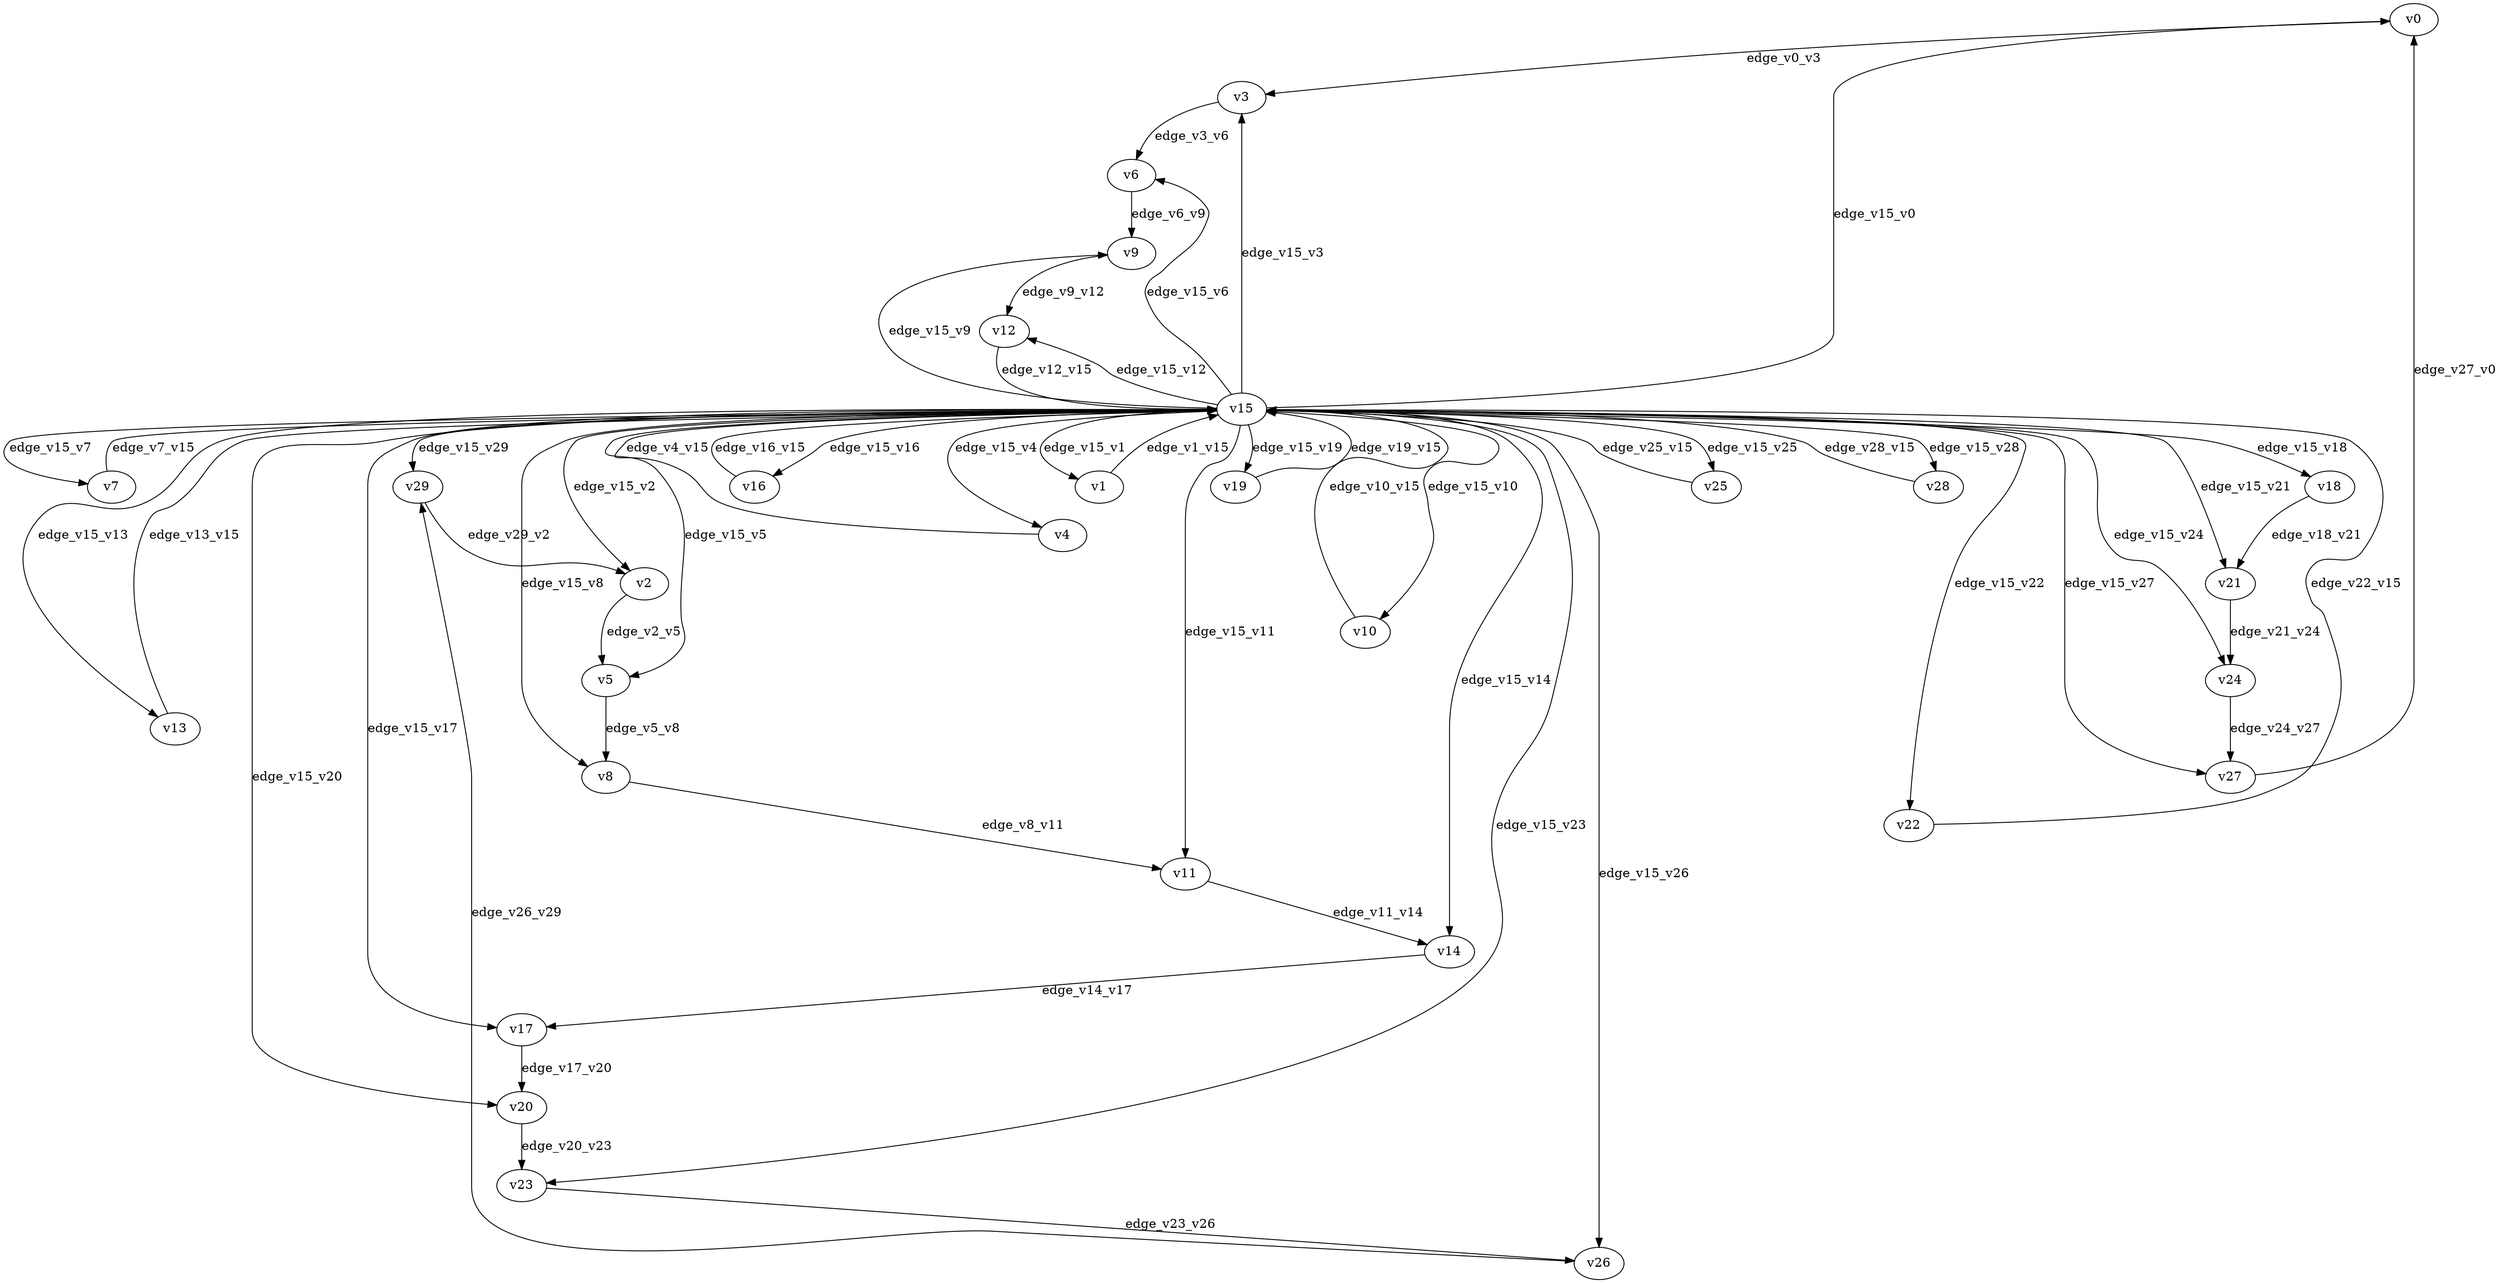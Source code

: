 digraph test041 {
    // Discounted game test case
    // Vertex properties: name [player=X]
    // Edge properties: [weight=Y, discount=Z]

    v0 [name="v0", player=0];
    v1 [name="v1", player=1];
    v2 [name="v2", player=0];
    v3 [name="v3", player=1];
    v4 [name="v4", player=0];
    v5 [name="v5", player=1];
    v6 [name="v6", player=0];
    v7 [name="v7", player=1];
    v8 [name="v8", player=0];
    v9 [name="v9", player=1];
    v10 [name="v10", player=0];
    v11 [name="v11", player=1];
    v12 [name="v12", player=0];
    v13 [name="v13", player=1];
    v14 [name="v14", player=0];
    v15 [name="v15", player=0];
    v16 [name="v16", player=0];
    v17 [name="v17", player=1];
    v18 [name="v18", player=0];
    v19 [name="v19", player=1];
    v20 [name="v20", player=0];
    v21 [name="v21", player=1];
    v22 [name="v22", player=0];
    v23 [name="v23", player=1];
    v24 [name="v24", player=0];
    v25 [name="v25", player=1];
    v26 [name="v26", player=0];
    v27 [name="v27", player=1];
    v28 [name="v28", player=0];
    v29 [name="v29", player=1];

    v15 -> v0 [label="edge_v15_v0", weight=1.04, discount=0.318];
    v15 -> v1 [label="edge_v15_v1", weight=4.99, discount=0.318];
    v1 -> v15 [label="edge_v1_v15", weight=4.62, discount=0.318];
    v15 -> v2 [label="edge_v15_v2", weight=8.67, discount=0.318];
    v15 -> v3 [label="edge_v15_v3", weight=3.92, discount=0.318];
    v15 -> v4 [label="edge_v15_v4", weight=-2.80, discount=0.318];
    v4 -> v15 [label="edge_v4_v15", weight=-3.72, discount=0.318];
    v15 -> v5 [label="edge_v15_v5", weight=1.89, discount=0.318];
    v15 -> v6 [label="edge_v15_v6", weight=-0.49, discount=0.318];
    v15 -> v7 [label="edge_v15_v7", weight=0.40, discount=0.318];
    v7 -> v15 [label="edge_v7_v15", weight=1.11, discount=0.318];
    v15 -> v8 [label="edge_v15_v8", weight=8.25, discount=0.318];
    v15 -> v9 [label="edge_v15_v9", weight=-4.44, discount=0.318];
    v15 -> v10 [label="edge_v15_v10", weight=-0.82, discount=0.318];
    v10 -> v15 [label="edge_v10_v15", weight=0.10, discount=0.318];
    v15 -> v11 [label="edge_v15_v11", weight=7.87, discount=0.318];
    v15 -> v12 [label="edge_v15_v12", weight=-3.74, discount=0.318];
    v15 -> v13 [label="edge_v15_v13", weight=-4.69, discount=0.318];
    v13 -> v15 [label="edge_v13_v15", weight=-5.20, discount=0.318];
    v15 -> v14 [label="edge_v15_v14", weight=9.76, discount=0.318];
    v15 -> v16 [label="edge_v15_v16", weight=5.90, discount=0.318];
    v16 -> v15 [label="edge_v16_v15", weight=7.15, discount=0.318];
    v15 -> v17 [label="edge_v15_v17", weight=5.86, discount=0.318];
    v15 -> v18 [label="edge_v15_v18", weight=-0.34, discount=0.318];
    v15 -> v19 [label="edge_v15_v19", weight=7.47, discount=0.318];
    v19 -> v15 [label="edge_v19_v15", weight=6.55, discount=0.318];
    v15 -> v20 [label="edge_v15_v20", weight=6.88, discount=0.318];
    v15 -> v21 [label="edge_v15_v21", weight=5.58, discount=0.318];
    v15 -> v22 [label="edge_v15_v22", weight=-4.89, discount=0.318];
    v22 -> v15 [label="edge_v22_v15", weight=-5.67, discount=0.318];
    v15 -> v23 [label="edge_v15_v23", weight=-3.51, discount=0.318];
    v15 -> v24 [label="edge_v15_v24", weight=-1.65, discount=0.318];
    v15 -> v25 [label="edge_v15_v25", weight=7.34, discount=0.318];
    v25 -> v15 [label="edge_v25_v15", weight=4.93, discount=0.318];
    v15 -> v26 [label="edge_v15_v26", weight=9.83, discount=0.318];
    v15 -> v27 [label="edge_v15_v27", weight=5.92, discount=0.318];
    v15 -> v28 [label="edge_v15_v28", weight=4.66, discount=0.318];
    v28 -> v15 [label="edge_v28_v15", weight=3.06, discount=0.318];
    v15 -> v29 [label="edge_v15_v29", weight=9.11, discount=0.318];
    v0 -> v3 [label="edge_v0_v3", weight=-0.64, discount=0.318];
    v2 -> v5 [label="edge_v2_v5", weight=4.09, discount=0.318];
    v3 -> v6 [label="edge_v3_v6", weight=1.51, discount=0.318];
    v5 -> v8 [label="edge_v5_v8", weight=5.62, discount=0.318];
    v6 -> v9 [label="edge_v6_v9", weight=5.25, discount=0.318];
    v8 -> v11 [label="edge_v8_v11", weight=5.08, discount=0.318];
    v9 -> v12 [label="edge_v9_v12", weight=-0.48, discount=0.318];
    v11 -> v14 [label="edge_v11_v14", weight=-1.12, discount=0.318];
    v12 -> v15 [label="edge_v12_v15", weight=2.77, discount=0.318];
    v14 -> v17 [label="edge_v14_v17", weight=0.54, discount=0.318];
    v17 -> v20 [label="edge_v17_v20", weight=5.81, discount=0.318];
    v18 -> v21 [label="edge_v18_v21", weight=0.35, discount=0.318];
    v20 -> v23 [label="edge_v20_v23", weight=3.04, discount=0.318];
    v21 -> v24 [label="edge_v21_v24", weight=3.73, discount=0.318];
    v23 -> v26 [label="edge_v23_v26", weight=-1.53, discount=0.318];
    v24 -> v27 [label="edge_v24_v27", weight=6.46, discount=0.318];
    v26 -> v29 [label="edge_v26_v29", weight=3.72, discount=0.318];
    v27 -> v0 [label="edge_v27_v0", weight=5.26, discount=0.318];
    v29 -> v2 [label="edge_v29_v2", weight=-2.04, discount=0.318];
}
